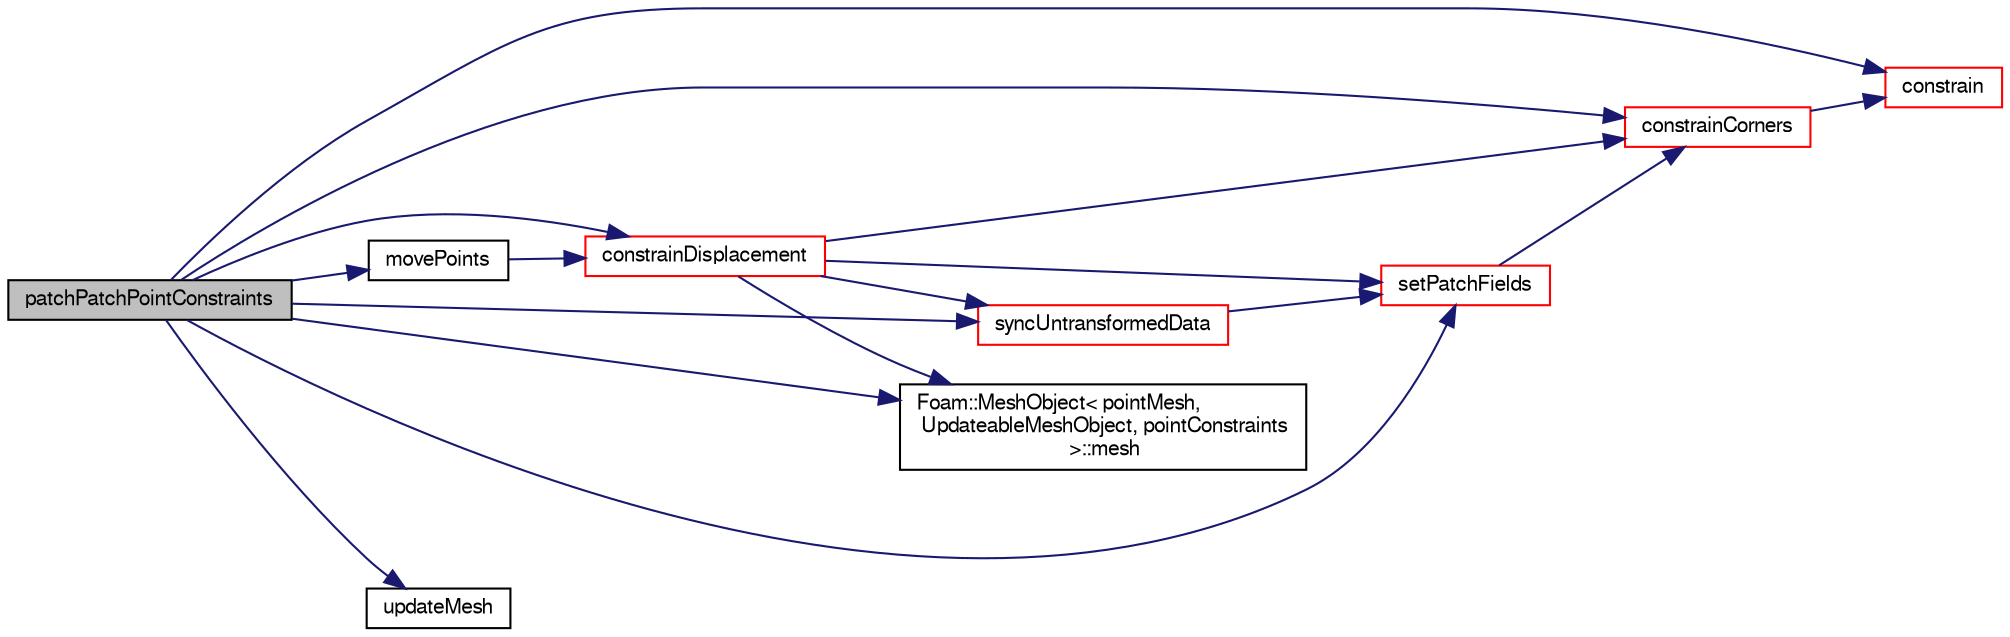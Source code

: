digraph "patchPatchPointConstraints"
{
  bgcolor="transparent";
  edge [fontname="FreeSans",fontsize="10",labelfontname="FreeSans",labelfontsize="10"];
  node [fontname="FreeSans",fontsize="10",shape=record];
  rankdir="LR";
  Node15 [label="patchPatchPointConstraints",height=0.2,width=0.4,color="black", fillcolor="grey75", style="filled", fontcolor="black"];
  Node15 -> Node16 [color="midnightblue",fontsize="10",style="solid",fontname="FreeSans"];
  Node16 [label="constrain",height=0.2,width=0.4,color="red",URL="$a23282.html#a076b612e47449fd588c8ec60739d47b8",tooltip="Apply boundary conditions (single-patch constraints) and. "];
  Node15 -> Node19 [color="midnightblue",fontsize="10",style="solid",fontname="FreeSans"];
  Node19 [label="constrainCorners",height=0.2,width=0.4,color="red",URL="$a23282.html#ac76c88ff18a78925cf0fcc2eec75af40",tooltip="Apply patch-patch constraints only. "];
  Node19 -> Node16 [color="midnightblue",fontsize="10",style="solid",fontname="FreeSans"];
  Node15 -> Node21 [color="midnightblue",fontsize="10",style="solid",fontname="FreeSans"];
  Node21 [label="constrainDisplacement",height=0.2,width=0.4,color="red",URL="$a23282.html#ac7c5f534957c0971660cfced02519073",tooltip="Apply boundary conditions (single-patch constraints),. "];
  Node21 -> Node22 [color="midnightblue",fontsize="10",style="solid",fontname="FreeSans"];
  Node22 [label="syncUntransformedData",height=0.2,width=0.4,color="red",URL="$a23282.html#a60a2f4543c7dc5c768bd06768d7004c6",tooltip="Helper: sync data on collocated points only. "];
  Node22 -> Node101 [color="midnightblue",fontsize="10",style="solid",fontname="FreeSans"];
  Node101 [label="setPatchFields",height=0.2,width=0.4,color="red",URL="$a23282.html#a1b6bb2c50c9e39688aa71d2263865d68",tooltip="Helper: set patchField values from internal values (on. "];
  Node101 -> Node19 [color="midnightblue",fontsize="10",style="solid",fontname="FreeSans"];
  Node21 -> Node19 [color="midnightblue",fontsize="10",style="solid",fontname="FreeSans"];
  Node21 -> Node107 [color="midnightblue",fontsize="10",style="solid",fontname="FreeSans"];
  Node107 [label="Foam::MeshObject\< pointMesh,\l UpdateableMeshObject, pointConstraints\l \>::mesh",height=0.2,width=0.4,color="black",URL="$a27138.html#a01ab9073608556f8f4a0f9e0005cbd00"];
  Node21 -> Node101 [color="midnightblue",fontsize="10",style="solid",fontname="FreeSans"];
  Node15 -> Node107 [color="midnightblue",fontsize="10",style="solid",fontname="FreeSans"];
  Node15 -> Node218 [color="midnightblue",fontsize="10",style="solid",fontname="FreeSans"];
  Node218 [label="movePoints",height=0.2,width=0.4,color="black",URL="$a23282.html#a049fe0a86e2c86b4c0bb5fe02583bea4",tooltip="Correct weighting factors for moving mesh. "];
  Node218 -> Node21 [color="midnightblue",fontsize="10",style="solid",fontname="FreeSans"];
  Node15 -> Node101 [color="midnightblue",fontsize="10",style="solid",fontname="FreeSans"];
  Node15 -> Node22 [color="midnightblue",fontsize="10",style="solid",fontname="FreeSans"];
  Node15 -> Node219 [color="midnightblue",fontsize="10",style="solid",fontname="FreeSans"];
  Node219 [label="updateMesh",height=0.2,width=0.4,color="black",URL="$a23282.html#ad57565956fd4064299f4bd3c4eebb1d4",tooltip="Update mesh topology using the morph engine. "];
}
